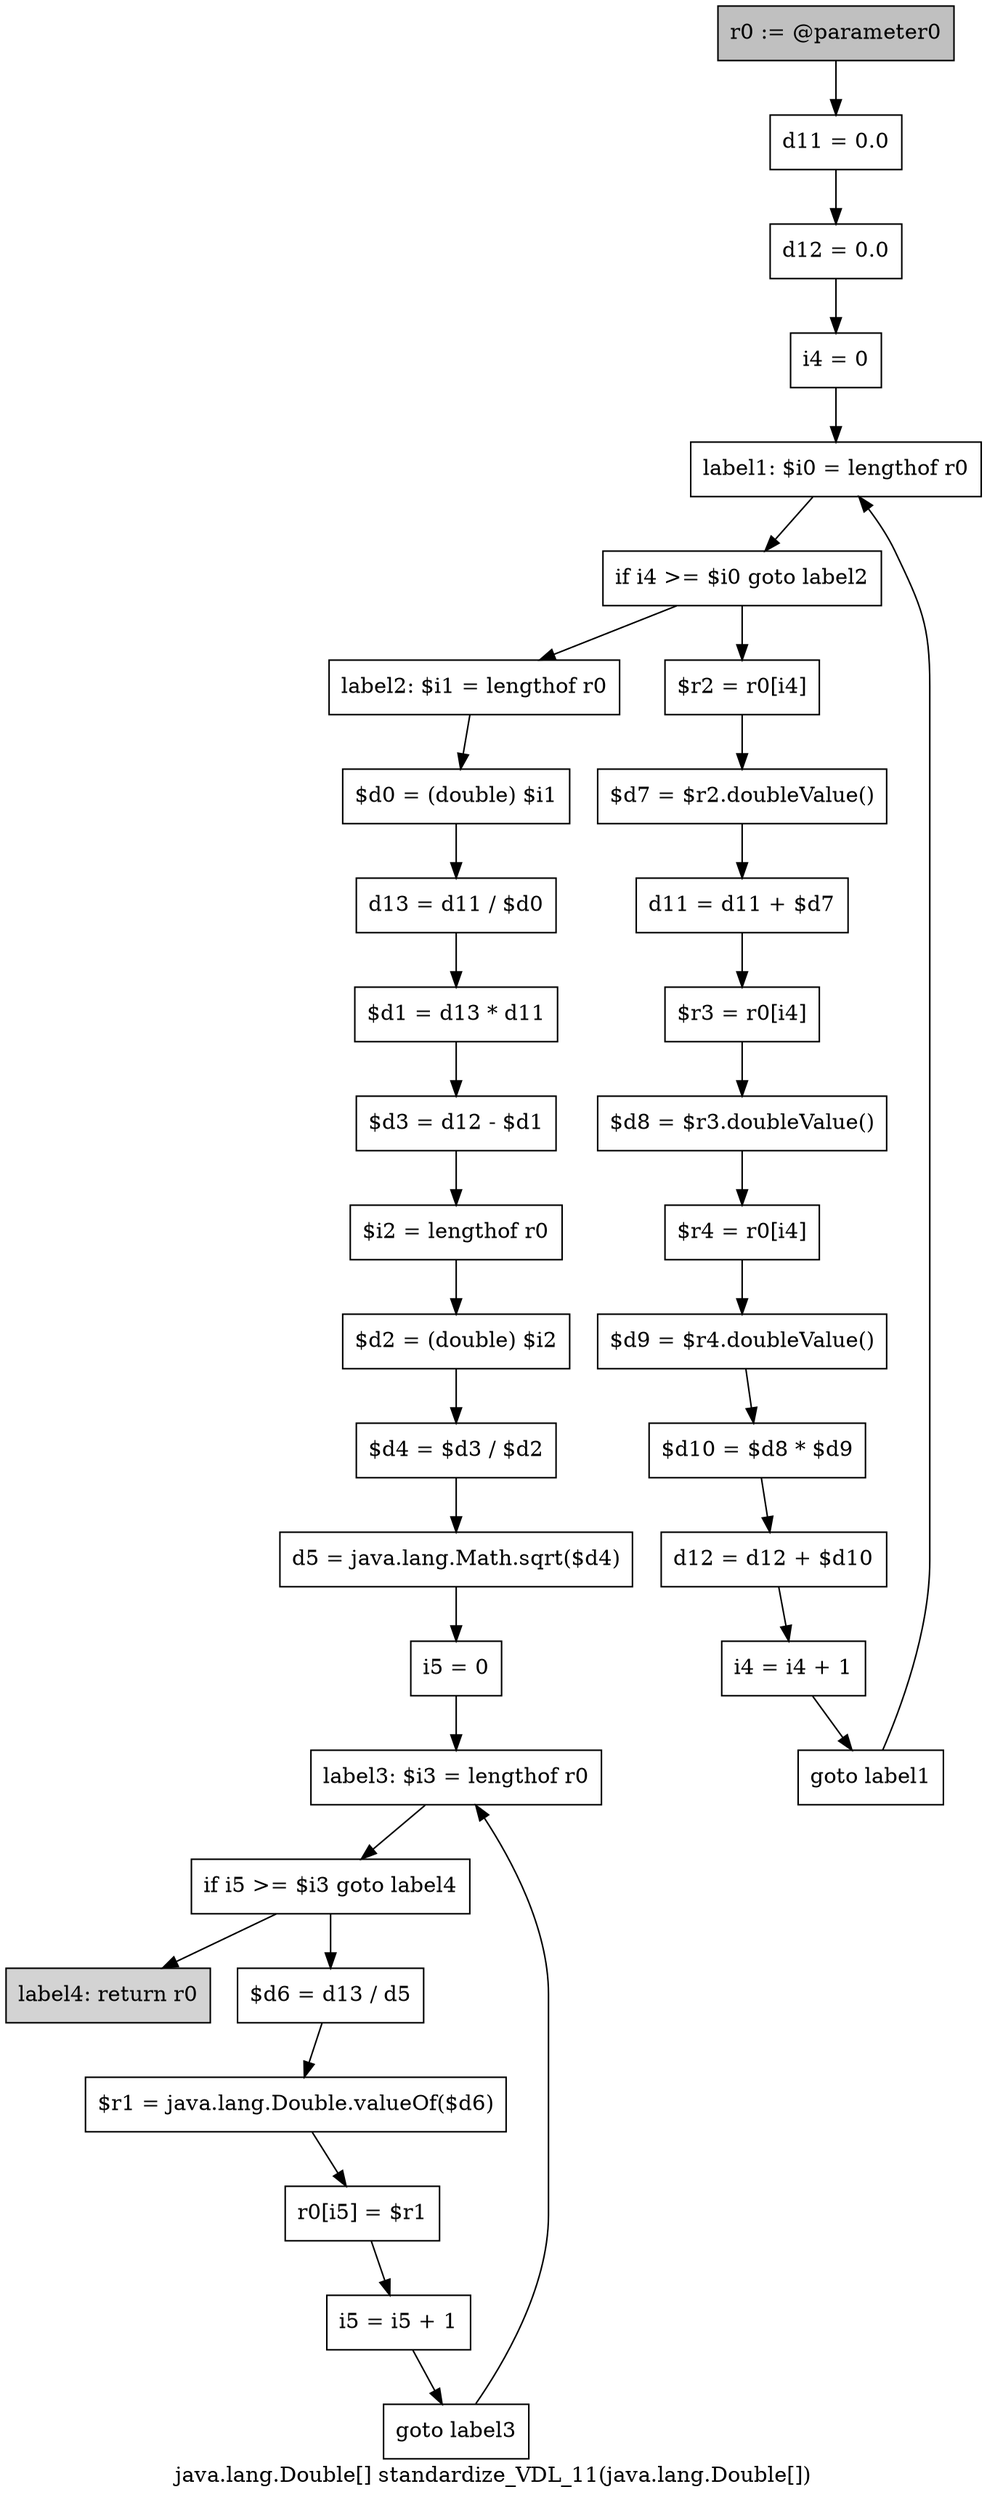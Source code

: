 digraph "java.lang.Double[] standardize_VDL_11(java.lang.Double[])" {
    label="java.lang.Double[] standardize_VDL_11(java.lang.Double[])";
    node [shape=box];
    "0" [style=filled,fillcolor=gray,label="r0 := @parameter0",];
    "1" [label="d11 = 0.0",];
    "0"->"1";
    "2" [label="d12 = 0.0",];
    "1"->"2";
    "3" [label="i4 = 0",];
    "2"->"3";
    "4" [label="label1: $i0 = lengthof r0",];
    "3"->"4";
    "5" [label="if i4 >= $i0 goto label2",];
    "4"->"5";
    "6" [label="$r2 = r0[i4]",];
    "5"->"6";
    "17" [label="label2: $i1 = lengthof r0",];
    "5"->"17";
    "7" [label="$d7 = $r2.doubleValue()",];
    "6"->"7";
    "8" [label="d11 = d11 + $d7",];
    "7"->"8";
    "9" [label="$r3 = r0[i4]",];
    "8"->"9";
    "10" [label="$d8 = $r3.doubleValue()",];
    "9"->"10";
    "11" [label="$r4 = r0[i4]",];
    "10"->"11";
    "12" [label="$d9 = $r4.doubleValue()",];
    "11"->"12";
    "13" [label="$d10 = $d8 * $d9",];
    "12"->"13";
    "14" [label="d12 = d12 + $d10",];
    "13"->"14";
    "15" [label="i4 = i4 + 1",];
    "14"->"15";
    "16" [label="goto label1",];
    "15"->"16";
    "16"->"4";
    "18" [label="$d0 = (double) $i1",];
    "17"->"18";
    "19" [label="d13 = d11 / $d0",];
    "18"->"19";
    "20" [label="$d1 = d13 * d11",];
    "19"->"20";
    "21" [label="$d3 = d12 - $d1",];
    "20"->"21";
    "22" [label="$i2 = lengthof r0",];
    "21"->"22";
    "23" [label="$d2 = (double) $i2",];
    "22"->"23";
    "24" [label="$d4 = $d3 / $d2",];
    "23"->"24";
    "25" [label="d5 = java.lang.Math.sqrt($d4)",];
    "24"->"25";
    "26" [label="i5 = 0",];
    "25"->"26";
    "27" [label="label3: $i3 = lengthof r0",];
    "26"->"27";
    "28" [label="if i5 >= $i3 goto label4",];
    "27"->"28";
    "29" [label="$d6 = d13 / d5",];
    "28"->"29";
    "34" [style=filled,fillcolor=lightgray,label="label4: return r0",];
    "28"->"34";
    "30" [label="$r1 = java.lang.Double.valueOf($d6)",];
    "29"->"30";
    "31" [label="r0[i5] = $r1",];
    "30"->"31";
    "32" [label="i5 = i5 + 1",];
    "31"->"32";
    "33" [label="goto label3",];
    "32"->"33";
    "33"->"27";
}
